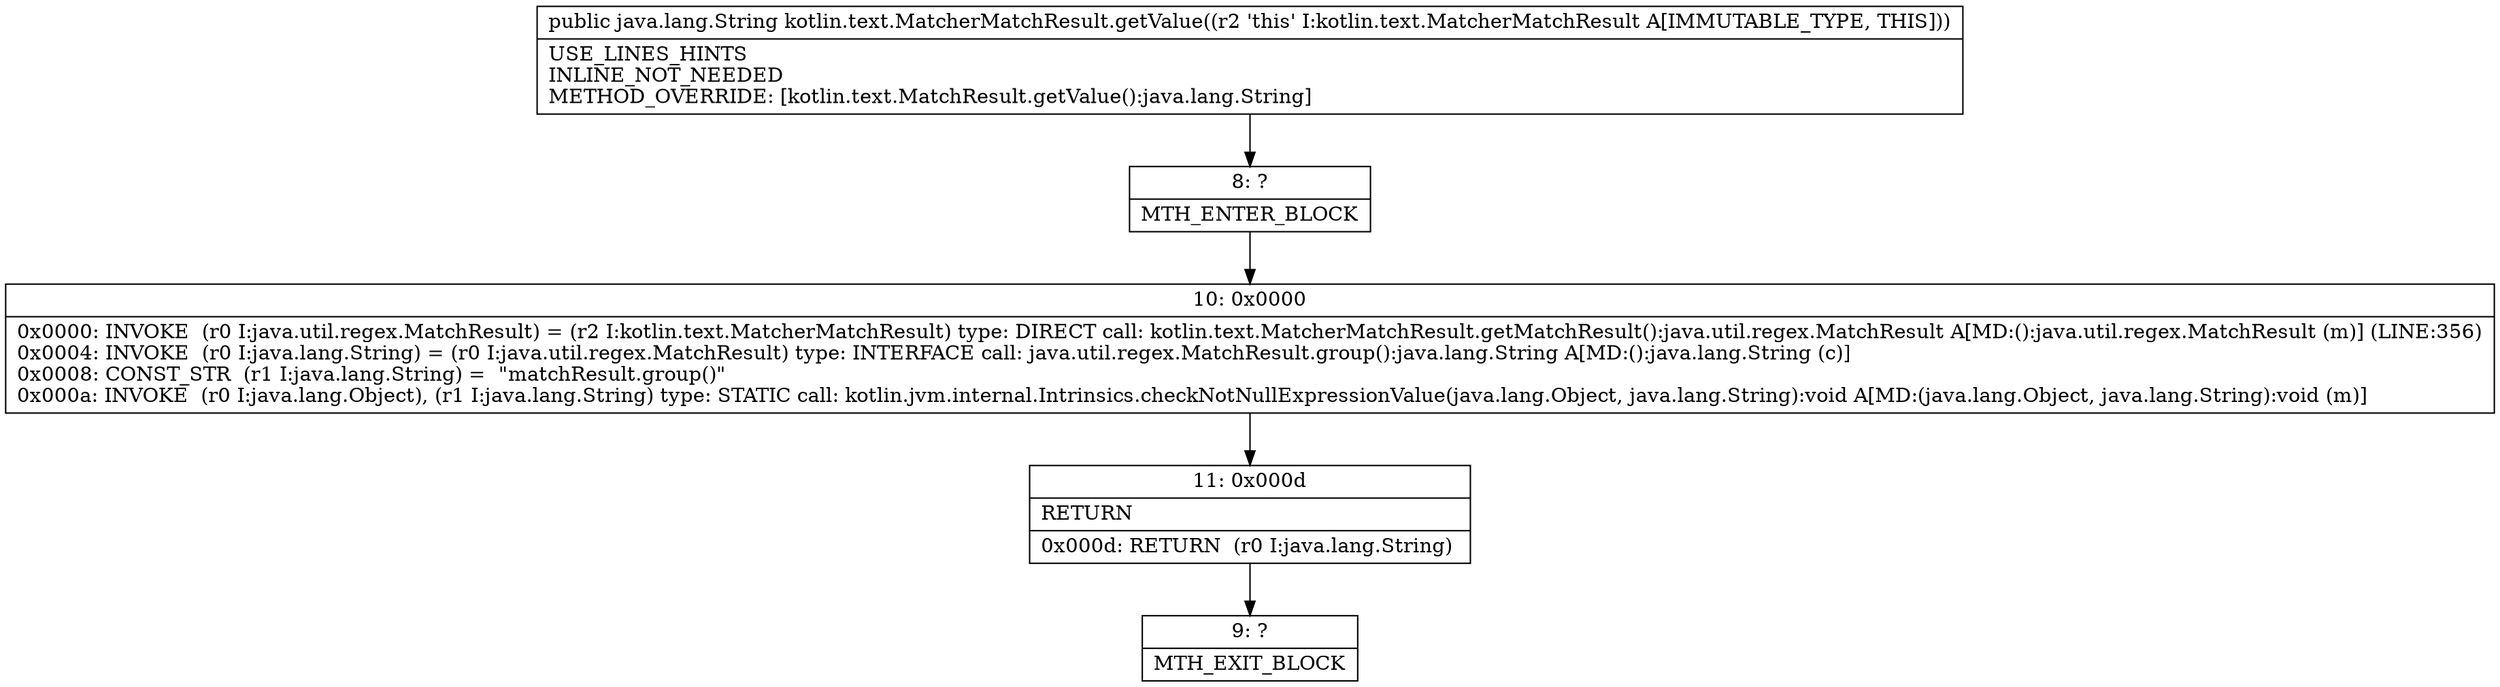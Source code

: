digraph "CFG forkotlin.text.MatcherMatchResult.getValue()Ljava\/lang\/String;" {
Node_8 [shape=record,label="{8\:\ ?|MTH_ENTER_BLOCK\l}"];
Node_10 [shape=record,label="{10\:\ 0x0000|0x0000: INVOKE  (r0 I:java.util.regex.MatchResult) = (r2 I:kotlin.text.MatcherMatchResult) type: DIRECT call: kotlin.text.MatcherMatchResult.getMatchResult():java.util.regex.MatchResult A[MD:():java.util.regex.MatchResult (m)] (LINE:356)\l0x0004: INVOKE  (r0 I:java.lang.String) = (r0 I:java.util.regex.MatchResult) type: INTERFACE call: java.util.regex.MatchResult.group():java.lang.String A[MD:():java.lang.String (c)]\l0x0008: CONST_STR  (r1 I:java.lang.String) =  \"matchResult.group()\" \l0x000a: INVOKE  (r0 I:java.lang.Object), (r1 I:java.lang.String) type: STATIC call: kotlin.jvm.internal.Intrinsics.checkNotNullExpressionValue(java.lang.Object, java.lang.String):void A[MD:(java.lang.Object, java.lang.String):void (m)]\l}"];
Node_11 [shape=record,label="{11\:\ 0x000d|RETURN\l|0x000d: RETURN  (r0 I:java.lang.String) \l}"];
Node_9 [shape=record,label="{9\:\ ?|MTH_EXIT_BLOCK\l}"];
MethodNode[shape=record,label="{public java.lang.String kotlin.text.MatcherMatchResult.getValue((r2 'this' I:kotlin.text.MatcherMatchResult A[IMMUTABLE_TYPE, THIS]))  | USE_LINES_HINTS\lINLINE_NOT_NEEDED\lMETHOD_OVERRIDE: [kotlin.text.MatchResult.getValue():java.lang.String]\l}"];
MethodNode -> Node_8;Node_8 -> Node_10;
Node_10 -> Node_11;
Node_11 -> Node_9;
}

